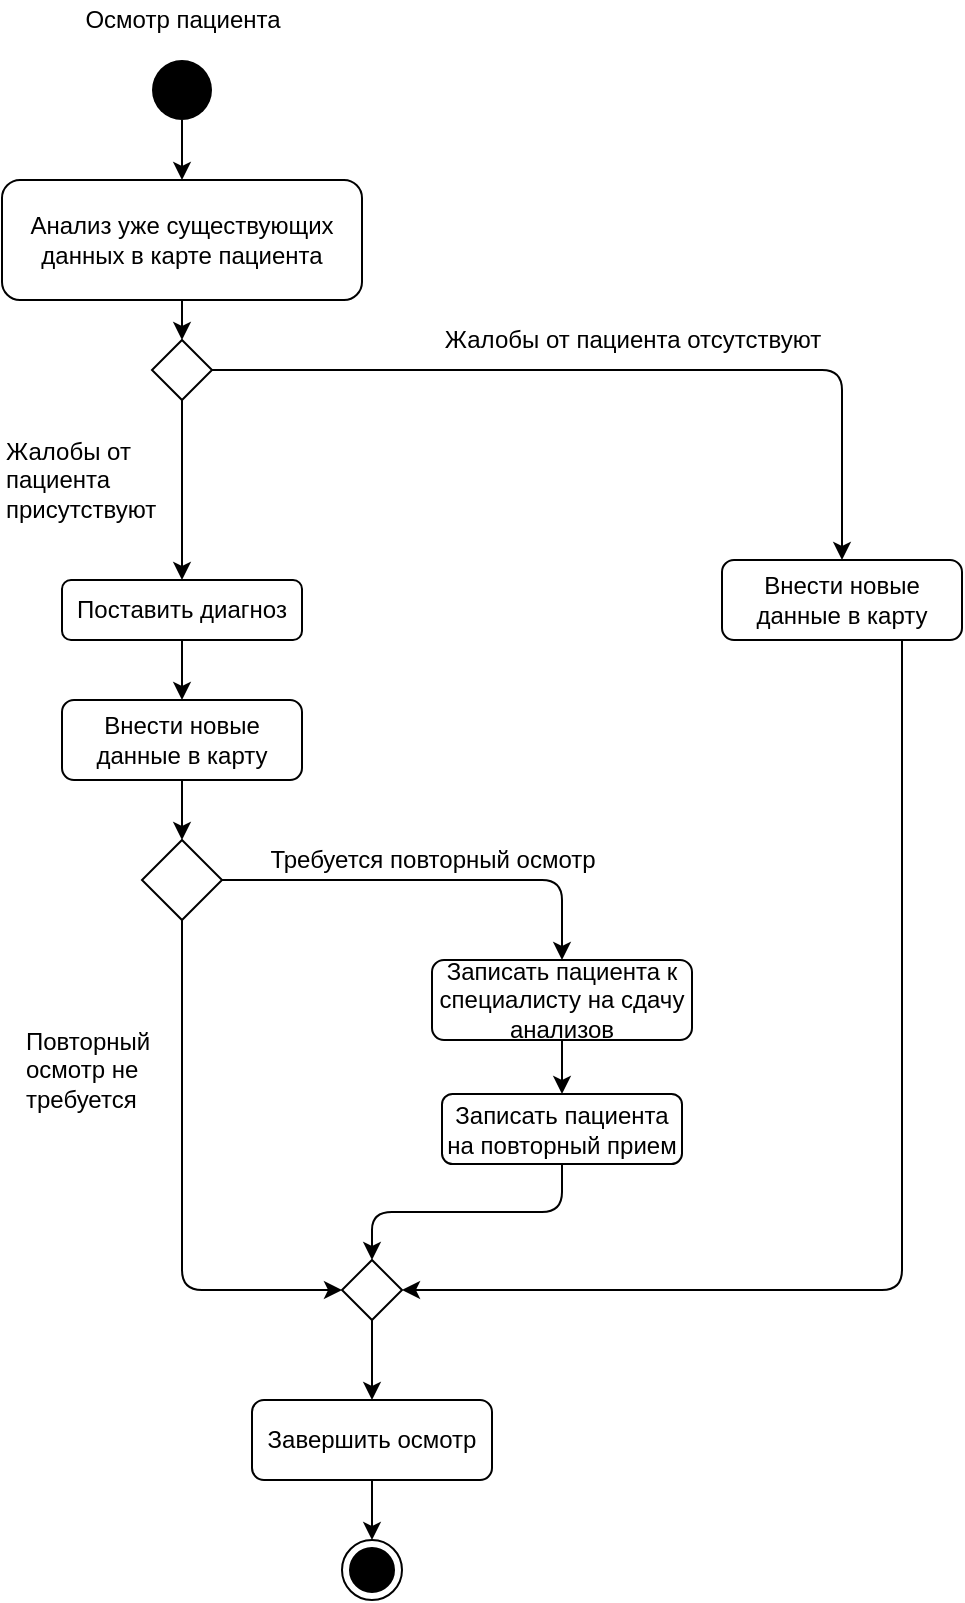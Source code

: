 <mxfile version="13.9.9" type="github">
  <diagram id="4UAzv0pZ_G8akfChZ6i3" name="Page-1">
    <mxGraphModel dx="898" dy="511" grid="1" gridSize="10" guides="1" tooltips="1" connect="1" arrows="1" fold="1" page="1" pageScale="1" pageWidth="827" pageHeight="1169" math="0" shadow="0">
      <root>
        <mxCell id="0" />
        <mxCell id="1" parent="0" />
        <mxCell id="DlLF5uZ7NsqH3WTy0vus-9" value="Анализ уже существующих данных в карте пациента" style="rounded=1;whiteSpace=wrap;html=1;" parent="1" vertex="1">
          <mxGeometry x="310" y="110" width="180" height="60" as="geometry" />
        </mxCell>
        <mxCell id="DlLF5uZ7NsqH3WTy0vus-13" value="" style="rhombus;whiteSpace=wrap;html=1;" parent="1" vertex="1">
          <mxGeometry x="385" y="190" width="30" height="30" as="geometry" />
        </mxCell>
        <mxCell id="DlLF5uZ7NsqH3WTy0vus-14" value="" style="endArrow=classic;html=1;exitX=0.5;exitY=1;exitDx=0;exitDy=0;entryX=0.5;entryY=0;entryDx=0;entryDy=0;" parent="1" source="DlLF5uZ7NsqH3WTy0vus-9" target="DlLF5uZ7NsqH3WTy0vus-13" edge="1">
          <mxGeometry width="50" height="50" relative="1" as="geometry">
            <mxPoint x="390" y="260" as="sourcePoint" />
            <mxPoint x="440" y="210" as="targetPoint" />
          </mxGeometry>
        </mxCell>
        <mxCell id="DlLF5uZ7NsqH3WTy0vus-18" value="" style="endArrow=classic;html=1;entryX=0.5;entryY=0;entryDx=0;entryDy=0;exitX=1;exitY=0.5;exitDx=0;exitDy=0;edgeStyle=orthogonalEdgeStyle;" parent="1" source="DlLF5uZ7NsqH3WTy0vus-13" target="DlLF5uZ7NsqH3WTy0vus-22" edge="1">
          <mxGeometry width="50" height="50" relative="1" as="geometry">
            <mxPoint x="390" y="250" as="sourcePoint" />
            <mxPoint x="570" y="205" as="targetPoint" />
          </mxGeometry>
        </mxCell>
        <mxCell id="DlLF5uZ7NsqH3WTy0vus-19" value="" style="endArrow=classic;html=1;exitX=0.5;exitY=1;exitDx=0;exitDy=0;entryX=0.5;entryY=0;entryDx=0;entryDy=0;" parent="1" source="DlLF5uZ7NsqH3WTy0vus-13" target="DlLF5uZ7NsqH3WTy0vus-26" edge="1">
          <mxGeometry width="50" height="50" relative="1" as="geometry">
            <mxPoint x="390" y="250" as="sourcePoint" />
            <mxPoint x="400" y="240" as="targetPoint" />
          </mxGeometry>
        </mxCell>
        <mxCell id="DlLF5uZ7NsqH3WTy0vus-22" value="Внести новые данные в карту" style="rounded=1;whiteSpace=wrap;html=1;" parent="1" vertex="1">
          <mxGeometry x="670" y="300" width="120" height="40" as="geometry" />
        </mxCell>
        <mxCell id="DlLF5uZ7NsqH3WTy0vus-25" value="Завершить осмотр" style="rounded=1;whiteSpace=wrap;html=1;" parent="1" vertex="1">
          <mxGeometry x="435" y="720" width="120" height="40" as="geometry" />
        </mxCell>
        <mxCell id="DlLF5uZ7NsqH3WTy0vus-26" value="Поставить диагноз" style="rounded=1;whiteSpace=wrap;html=1;" parent="1" vertex="1">
          <mxGeometry x="340" y="310" width="120" height="30" as="geometry" />
        </mxCell>
        <mxCell id="DlLF5uZ7NsqH3WTy0vus-28" value="Внести новые данные в карту" style="rounded=1;whiteSpace=wrap;html=1;" parent="1" vertex="1">
          <mxGeometry x="340" y="370" width="120" height="40" as="geometry" />
        </mxCell>
        <mxCell id="DlLF5uZ7NsqH3WTy0vus-29" value="" style="endArrow=classic;html=1;exitX=0.5;exitY=1;exitDx=0;exitDy=0;entryX=0.5;entryY=0;entryDx=0;entryDy=0;" parent="1" source="DlLF5uZ7NsqH3WTy0vus-26" target="DlLF5uZ7NsqH3WTy0vus-28" edge="1">
          <mxGeometry width="50" height="50" relative="1" as="geometry">
            <mxPoint x="390" y="580" as="sourcePoint" />
            <mxPoint x="440" y="530" as="targetPoint" />
          </mxGeometry>
        </mxCell>
        <mxCell id="DlLF5uZ7NsqH3WTy0vus-30" value="" style="rhombus;whiteSpace=wrap;html=1;" parent="1" vertex="1">
          <mxGeometry x="380" y="440" width="40" height="40" as="geometry" />
        </mxCell>
        <mxCell id="DlLF5uZ7NsqH3WTy0vus-31" value="" style="endArrow=classic;html=1;exitX=0.5;exitY=1;exitDx=0;exitDy=0;entryX=0.5;entryY=0;entryDx=0;entryDy=0;" parent="1" source="DlLF5uZ7NsqH3WTy0vus-28" target="DlLF5uZ7NsqH3WTy0vus-30" edge="1">
          <mxGeometry width="50" height="50" relative="1" as="geometry">
            <mxPoint x="390" y="580" as="sourcePoint" />
            <mxPoint x="440" y="530" as="targetPoint" />
          </mxGeometry>
        </mxCell>
        <mxCell id="DlLF5uZ7NsqH3WTy0vus-34" value="" style="endArrow=classic;html=1;exitX=1;exitY=0.5;exitDx=0;exitDy=0;edgeStyle=orthogonalEdgeStyle;" parent="1" source="DlLF5uZ7NsqH3WTy0vus-30" target="DlLF5uZ7NsqH3WTy0vus-62" edge="1">
          <mxGeometry width="50" height="50" relative="1" as="geometry">
            <mxPoint x="390" y="580" as="sourcePoint" />
            <mxPoint x="590" y="370" as="targetPoint" />
          </mxGeometry>
        </mxCell>
        <mxCell id="DlLF5uZ7NsqH3WTy0vus-38" value="Записать пациента на повторный прием" style="rounded=1;whiteSpace=wrap;html=1;" parent="1" vertex="1">
          <mxGeometry x="530" y="567" width="120" height="35" as="geometry" />
        </mxCell>
        <mxCell id="DlLF5uZ7NsqH3WTy0vus-44" value="" style="endArrow=classic;html=1;exitX=0.5;exitY=1;exitDx=0;exitDy=0;entryX=0;entryY=0.5;entryDx=0;entryDy=0;" parent="1" source="DlLF5uZ7NsqH3WTy0vus-25" target="DlLF5uZ7NsqH3WTy0vus-45" edge="1">
          <mxGeometry width="50" height="50" relative="1" as="geometry">
            <mxPoint x="560" y="670" as="sourcePoint" />
            <mxPoint x="740" y="880" as="targetPoint" />
          </mxGeometry>
        </mxCell>
        <mxCell id="DlLF5uZ7NsqH3WTy0vus-45" value="" style="ellipse;html=1;shape=endState;fillColor=#000000;strokeColor=#000000;direction=south;" parent="1" vertex="1">
          <mxGeometry x="480" y="790" width="30" height="30" as="geometry" />
        </mxCell>
        <mxCell id="DlLF5uZ7NsqH3WTy0vus-46" value="" style="ellipse;fillColor=#000000;strokeColor=none;" parent="1" vertex="1">
          <mxGeometry x="385" y="50" width="30" height="30" as="geometry" />
        </mxCell>
        <mxCell id="DlLF5uZ7NsqH3WTy0vus-47" value="Осмотр пациента" style="text;html=1;resizable=0;autosize=1;align=center;verticalAlign=middle;points=[];rounded=0;" parent="1" vertex="1">
          <mxGeometry x="345" y="20" width="110" height="20" as="geometry" />
        </mxCell>
        <mxCell id="DlLF5uZ7NsqH3WTy0vus-49" value="" style="endArrow=classic;html=1;exitX=0.5;exitY=1;exitDx=0;exitDy=0;entryX=0.5;entryY=0;entryDx=0;entryDy=0;" parent="1" source="DlLF5uZ7NsqH3WTy0vus-46" target="DlLF5uZ7NsqH3WTy0vus-9" edge="1">
          <mxGeometry width="50" height="50" relative="1" as="geometry">
            <mxPoint x="520" y="130" as="sourcePoint" />
            <mxPoint x="570" y="80" as="targetPoint" />
          </mxGeometry>
        </mxCell>
        <mxCell id="DlLF5uZ7NsqH3WTy0vus-53" value="" style="endArrow=classic;html=1;edgeStyle=orthogonalEdgeStyle;exitX=0.5;exitY=1;exitDx=0;exitDy=0;" parent="1" source="DlLF5uZ7NsqH3WTy0vus-30" target="DlLF5uZ7NsqH3WTy0vus-54" edge="1">
          <mxGeometry width="50" height="50" relative="1" as="geometry">
            <mxPoint x="400" y="490" as="sourcePoint" />
            <mxPoint x="430" y="670" as="targetPoint" />
            <Array as="points">
              <mxPoint x="400" y="665" />
            </Array>
          </mxGeometry>
        </mxCell>
        <mxCell id="DlLF5uZ7NsqH3WTy0vus-54" value="" style="rhombus;whiteSpace=wrap;html=1;" parent="1" vertex="1">
          <mxGeometry x="480" y="650" width="30" height="30" as="geometry" />
        </mxCell>
        <mxCell id="DlLF5uZ7NsqH3WTy0vus-55" value="" style="endArrow=classic;html=1;entryX=0.5;entryY=0;entryDx=0;entryDy=0;exitX=0.5;exitY=1;exitDx=0;exitDy=0;edgeStyle=orthogonalEdgeStyle;" parent="1" source="DlLF5uZ7NsqH3WTy0vus-38" target="DlLF5uZ7NsqH3WTy0vus-54" edge="1">
          <mxGeometry width="50" height="50" relative="1" as="geometry">
            <mxPoint x="530" y="560" as="sourcePoint" />
            <mxPoint x="580" y="510" as="targetPoint" />
          </mxGeometry>
        </mxCell>
        <mxCell id="DlLF5uZ7NsqH3WTy0vus-56" value="" style="endArrow=classic;html=1;exitX=0.75;exitY=1;exitDx=0;exitDy=0;entryX=1;entryY=0.5;entryDx=0;entryDy=0;edgeStyle=orthogonalEdgeStyle;" parent="1" source="DlLF5uZ7NsqH3WTy0vus-22" target="DlLF5uZ7NsqH3WTy0vus-54" edge="1">
          <mxGeometry width="50" height="50" relative="1" as="geometry">
            <mxPoint x="530" y="560" as="sourcePoint" />
            <mxPoint x="680" y="690" as="targetPoint" />
          </mxGeometry>
        </mxCell>
        <mxCell id="DlLF5uZ7NsqH3WTy0vus-57" value="" style="endArrow=classic;html=1;exitX=0.5;exitY=1;exitDx=0;exitDy=0;" parent="1" source="DlLF5uZ7NsqH3WTy0vus-54" target="DlLF5uZ7NsqH3WTy0vus-25" edge="1">
          <mxGeometry width="50" height="50" relative="1" as="geometry">
            <mxPoint x="530" y="660" as="sourcePoint" />
            <mxPoint x="580" y="610" as="targetPoint" />
          </mxGeometry>
        </mxCell>
        <mxCell id="DlLF5uZ7NsqH3WTy0vus-59" value="&lt;span&gt;Жалобы от пациента отсутствуют&lt;/span&gt;" style="text;html=1;resizable=0;autosize=1;align=center;verticalAlign=middle;points=[];rounded=0;" parent="1" vertex="1">
          <mxGeometry x="525" y="180" width="200" height="20" as="geometry" />
        </mxCell>
        <mxCell id="DlLF5uZ7NsqH3WTy0vus-61" value="&lt;span&gt;Требуется повторный осмотр&lt;/span&gt;" style="text;html=1;resizable=0;autosize=1;align=center;verticalAlign=middle;points=[];rounded=0;" parent="1" vertex="1">
          <mxGeometry x="435" y="440" width="180" height="20" as="geometry" />
        </mxCell>
        <mxCell id="DlLF5uZ7NsqH3WTy0vus-62" value="Записать пациента к специалисту на сдачу анализов" style="rounded=1;whiteSpace=wrap;html=1;" parent="1" vertex="1">
          <mxGeometry x="525" y="500" width="130" height="40" as="geometry" />
        </mxCell>
        <mxCell id="DlLF5uZ7NsqH3WTy0vus-63" value="" style="endArrow=classic;html=1;exitX=0.5;exitY=1;exitDx=0;exitDy=0;entryX=0.5;entryY=0;entryDx=0;entryDy=0;" parent="1" source="DlLF5uZ7NsqH3WTy0vus-62" target="DlLF5uZ7NsqH3WTy0vus-38" edge="1">
          <mxGeometry width="50" height="50" relative="1" as="geometry">
            <mxPoint x="530" y="540" as="sourcePoint" />
            <mxPoint x="580" y="490" as="targetPoint" />
          </mxGeometry>
        </mxCell>
        <mxCell id="BodO-AUtTJxvCJr4Ar1S-1" value="&lt;span style=&quot;text-align: center&quot;&gt;&lt;font style=&quot;font-size: 12px&quot;&gt;Жалобы от пациента присутствуют&lt;/font&gt;&lt;/span&gt;" style="rounded=1;whiteSpace=wrap;html=1;sketch=0;align=left;shadow=0;glass=0;strokeColor=none;fillColor=none;" vertex="1" parent="1">
          <mxGeometry x="310" y="230" width="80" height="60" as="geometry" />
        </mxCell>
        <mxCell id="BodO-AUtTJxvCJr4Ar1S-2" value="&lt;span style=&quot;text-align: center&quot;&gt;&lt;font style=&quot;font-size: 12px&quot;&gt;Повторный осмотр не требуется&lt;/font&gt;&lt;/span&gt;" style="rounded=1;whiteSpace=wrap;html=1;shadow=0;glass=0;sketch=0;fillColor=none;align=left;strokeColor=none;" vertex="1" parent="1">
          <mxGeometry x="320" y="525" width="60" height="60" as="geometry" />
        </mxCell>
      </root>
    </mxGraphModel>
  </diagram>
</mxfile>
